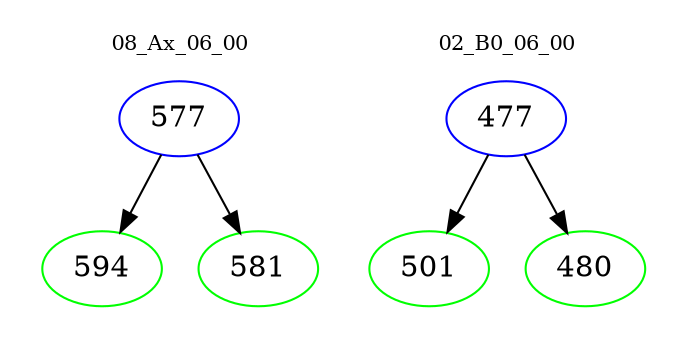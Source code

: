 digraph{
subgraph cluster_0 {
color = white
label = "08_Ax_06_00";
fontsize=10;
T0_577 [label="577", color="blue"]
T0_577 -> T0_594 [color="black"]
T0_594 [label="594", color="green"]
T0_577 -> T0_581 [color="black"]
T0_581 [label="581", color="green"]
}
subgraph cluster_1 {
color = white
label = "02_B0_06_00";
fontsize=10;
T1_477 [label="477", color="blue"]
T1_477 -> T1_501 [color="black"]
T1_501 [label="501", color="green"]
T1_477 -> T1_480 [color="black"]
T1_480 [label="480", color="green"]
}
}
